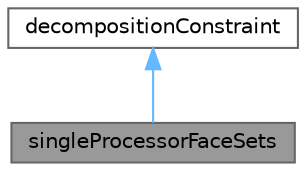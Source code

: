 digraph "singleProcessorFaceSets"
{
 // LATEX_PDF_SIZE
  bgcolor="transparent";
  edge [fontname=Helvetica,fontsize=10,labelfontname=Helvetica,labelfontsize=10];
  node [fontname=Helvetica,fontsize=10,shape=box,height=0.2,width=0.4];
  Node1 [id="Node000001",label="singleProcessorFaceSets",height=0.2,width=0.4,color="gray40", fillcolor="grey60", style="filled", fontcolor="black",tooltip="Constraint to keep all cells connected to face or point of faceSet on a single processor."];
  Node2 -> Node1 [id="edge1_Node000001_Node000002",dir="back",color="steelblue1",style="solid",tooltip=" "];
  Node2 [id="Node000002",label="decompositionConstraint",height=0.2,width=0.4,color="gray40", fillcolor="white", style="filled",URL="$classFoam_1_1decompositionConstraint.html",tooltip="Abstract class for handling decomposition constraints."];
}
